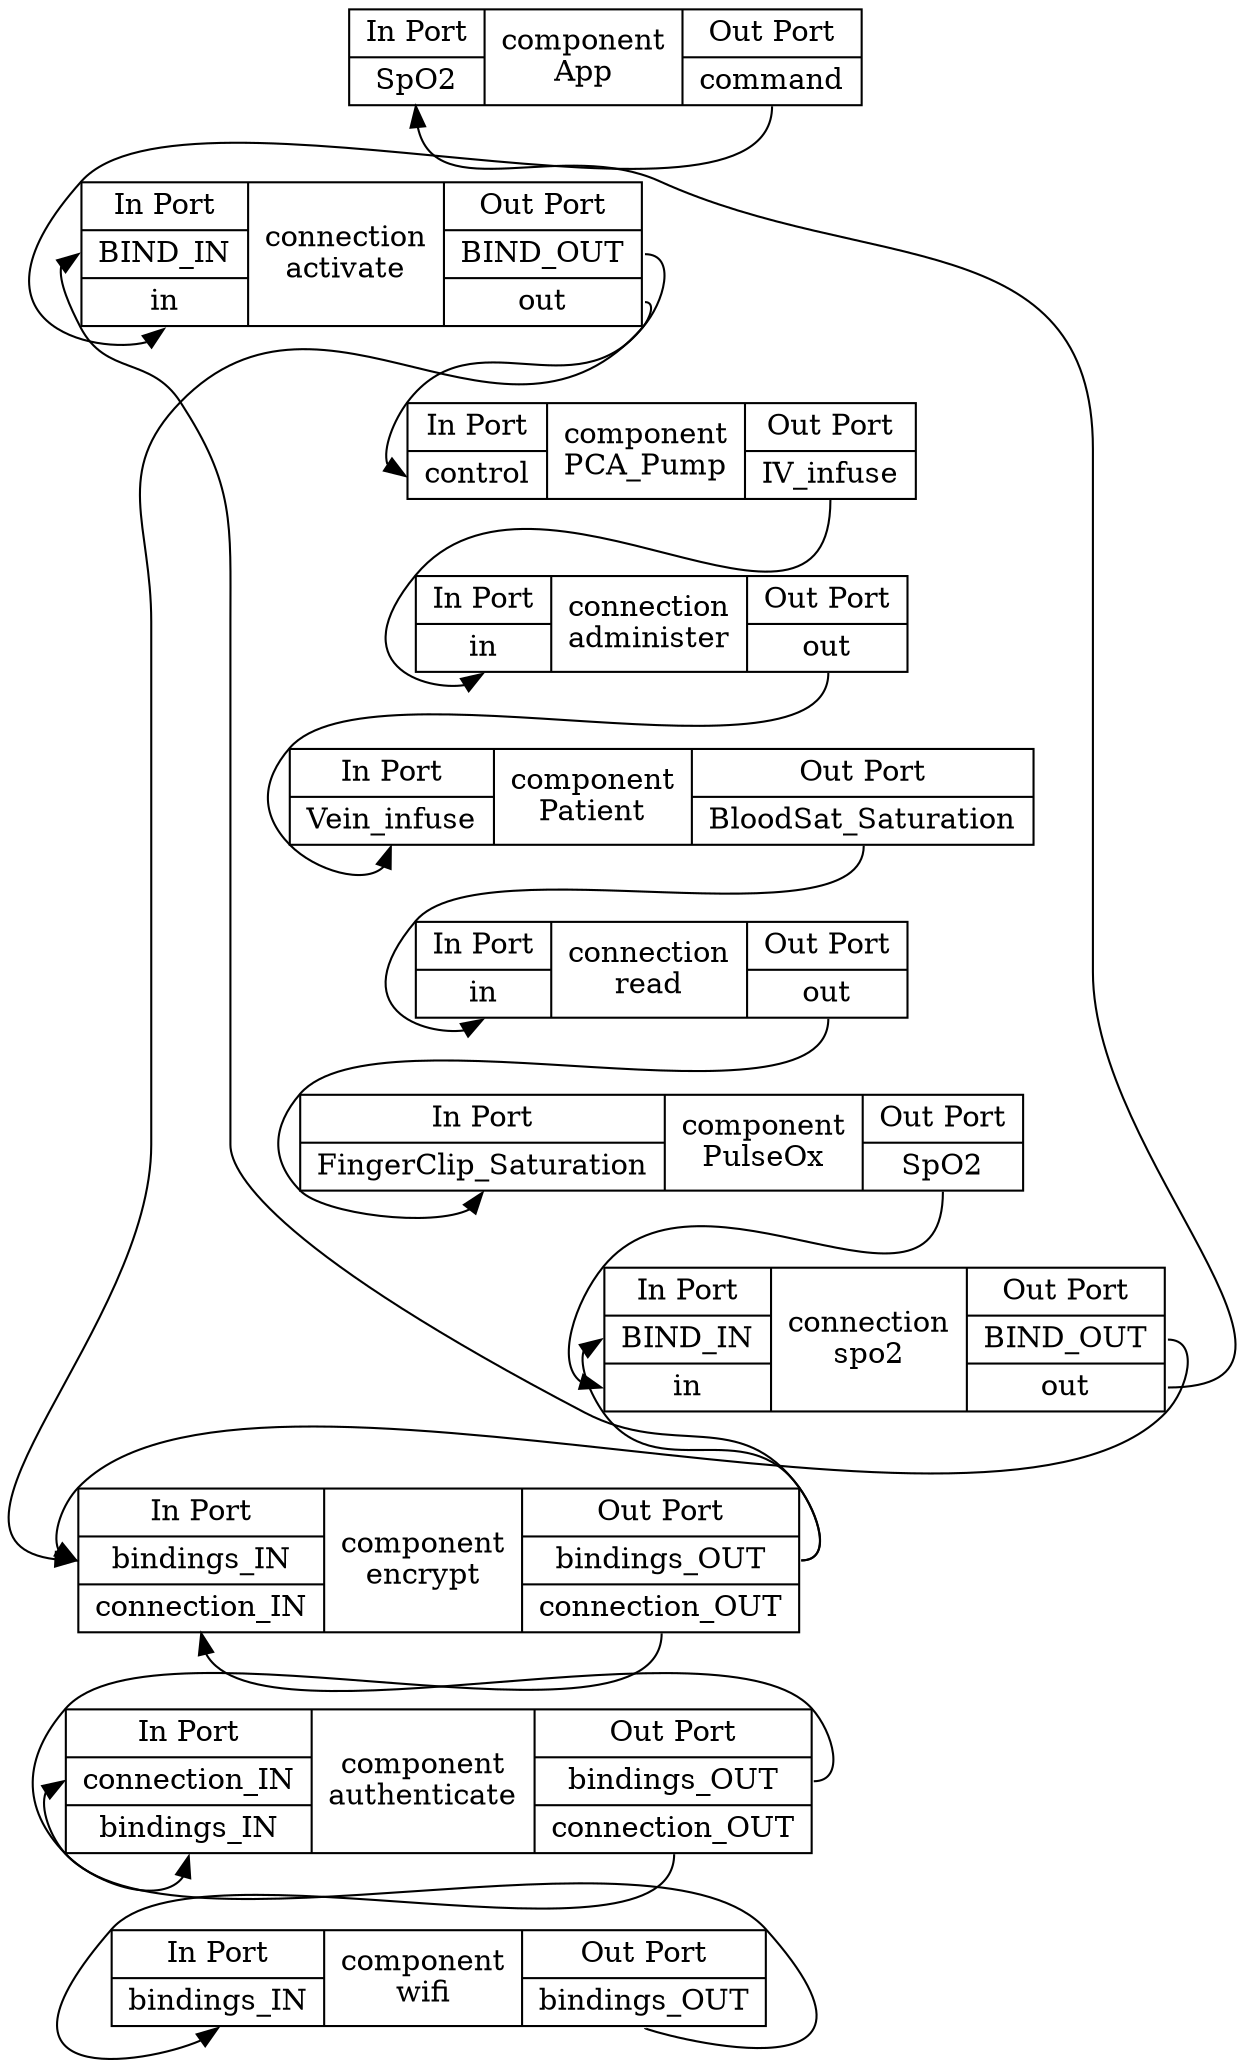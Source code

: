 digraph "component:$$AWAS#PCA_PulseOx_scenario_secure_Instance" {

  rankdir=TB

   "component:$$AWAS$PCA_PulseOx_scenario_secure_Instance#App" [label="{In Port|<SpO2>SpO2} |component\nApp|{Out Port|<command>command} ",  shape="record"] 
   "component:$$AWAS$PCA_PulseOx_scenario_secure_Instance#PCA_Pump" [label="{In Port|<control>control} |component\nPCA_Pump|{Out Port|<IV_infuse>IV_infuse} ",  shape="record"] 
   "component:$$AWAS$PCA_PulseOx_scenario_secure_Instance#Patient" [label="{In Port|<Vein_infuse>Vein_infuse} |component\nPatient|{Out Port|<BloodSat_Saturation>BloodSat_Saturation} ",  shape="record"] 
   "component:$$AWAS$PCA_PulseOx_scenario_secure_Instance#PulseOx" [label="{In Port|<FingerClip_Saturation>FingerClip_Saturation} |component\nPulseOx|{Out Port|<SpO2>SpO2} ",  shape="record"] 
   "component:$$AWAS$PCA_PulseOx_scenario_secure_Instance#authenticate" [label="{In Port|<connection_IN>connection_IN|<bindings_IN>bindings_IN} |component\nauthenticate|{Out Port|<bindings_OUT>bindings_OUT|<connection_OUT>connection_OUT} ",  shape="record"] 
   "component:$$AWAS$PCA_PulseOx_scenario_secure_Instance#encrypt" [label="{In Port|<bindings_IN>bindings_IN|<connection_IN>connection_IN} |component\nencrypt|{Out Port|<bindings_OUT>bindings_OUT|<connection_OUT>connection_OUT} ",  shape="record"] 
   "component:$$AWAS$PCA_PulseOx_scenario_secure_Instance#wifi" [label="{In Port|<bindings_IN>bindings_IN} |component\nwifi|{Out Port|<bindings_OUT>bindings_OUT} ",  shape="record"] 
   "connection:$$AWAS$PCA_PulseOx_scenario_secure_Instance#activate" [label="{In Port|<BIND_IN>BIND_IN|<in>in} |connection\nactivate|{Out Port|<BIND_OUT>BIND_OUT|<out>out} ",  shape="record"] 
   "connection:$$AWAS$PCA_PulseOx_scenario_secure_Instance#administer" [label="{In Port|<in>in} |connection\nadminister|{Out Port|<out>out} ",  shape="record"] 
   "connection:$$AWAS$PCA_PulseOx_scenario_secure_Instance#read" [label="{In Port|<in>in} |connection\nread|{Out Port|<out>out} ",  shape="record"] 
   "connection:$$AWAS$PCA_PulseOx_scenario_secure_Instance#spo2" [label="{In Port|<BIND_IN>BIND_IN|<in>in} |connection\nspo2|{Out Port|<BIND_OUT>BIND_OUT|<out>out} ",  shape="record"] 

   "component:$$AWAS$PCA_PulseOx_scenario_secure_Instance#App" -> "connection:$$AWAS$PCA_PulseOx_scenario_secure_Instance#activate" [headport=in, tailport=command] 
   "component:$$AWAS$PCA_PulseOx_scenario_secure_Instance#PCA_Pump" -> "connection:$$AWAS$PCA_PulseOx_scenario_secure_Instance#administer" [headport=in, tailport=IV_infuse] 
   "component:$$AWAS$PCA_PulseOx_scenario_secure_Instance#Patient" -> "connection:$$AWAS$PCA_PulseOx_scenario_secure_Instance#read" [headport=in, tailport=BloodSat_Saturation] 
   "component:$$AWAS$PCA_PulseOx_scenario_secure_Instance#PulseOx" -> "connection:$$AWAS$PCA_PulseOx_scenario_secure_Instance#spo2" [headport=in, tailport=SpO2] 
   "component:$$AWAS$PCA_PulseOx_scenario_secure_Instance#authenticate" -> "component:$$AWAS$PCA_PulseOx_scenario_secure_Instance#encrypt" [headport=connection_IN, tailport=bindings_OUT] 
   "component:$$AWAS$PCA_PulseOx_scenario_secure_Instance#authenticate" -> "component:$$AWAS$PCA_PulseOx_scenario_secure_Instance#wifi" [headport=bindings_IN, tailport=connection_OUT] 
   "component:$$AWAS$PCA_PulseOx_scenario_secure_Instance#encrypt" -> "component:$$AWAS$PCA_PulseOx_scenario_secure_Instance#authenticate" [headport=bindings_IN, tailport=connection_OUT] 
   "component:$$AWAS$PCA_PulseOx_scenario_secure_Instance#encrypt" -> "connection:$$AWAS$PCA_PulseOx_scenario_secure_Instance#activate" [headport=BIND_IN, tailport=bindings_OUT] 
   "component:$$AWAS$PCA_PulseOx_scenario_secure_Instance#encrypt" -> "connection:$$AWAS$PCA_PulseOx_scenario_secure_Instance#spo2" [headport=BIND_IN, tailport=bindings_OUT] 
   "component:$$AWAS$PCA_PulseOx_scenario_secure_Instance#wifi" -> "component:$$AWAS$PCA_PulseOx_scenario_secure_Instance#authenticate" [headport=connection_IN, tailport=bindings_OUT] 
   "connection:$$AWAS$PCA_PulseOx_scenario_secure_Instance#activate" -> "component:$$AWAS$PCA_PulseOx_scenario_secure_Instance#PCA_Pump" [headport=control, tailport=out] 
   "connection:$$AWAS$PCA_PulseOx_scenario_secure_Instance#activate" -> "component:$$AWAS$PCA_PulseOx_scenario_secure_Instance#encrypt" [headport=bindings_IN, tailport=BIND_OUT] 
   "connection:$$AWAS$PCA_PulseOx_scenario_secure_Instance#administer" -> "component:$$AWAS$PCA_PulseOx_scenario_secure_Instance#Patient" [headport=Vein_infuse, tailport=out] 
   "connection:$$AWAS$PCA_PulseOx_scenario_secure_Instance#read" -> "component:$$AWAS$PCA_PulseOx_scenario_secure_Instance#PulseOx" [headport=FingerClip_Saturation, tailport=out] 
   "connection:$$AWAS$PCA_PulseOx_scenario_secure_Instance#spo2" -> "component:$$AWAS$PCA_PulseOx_scenario_secure_Instance#App" [headport=SpO2, tailport=out] 
   "connection:$$AWAS$PCA_PulseOx_scenario_secure_Instance#spo2" -> "component:$$AWAS$PCA_PulseOx_scenario_secure_Instance#encrypt" [headport=bindings_IN, tailport=BIND_OUT] 

}